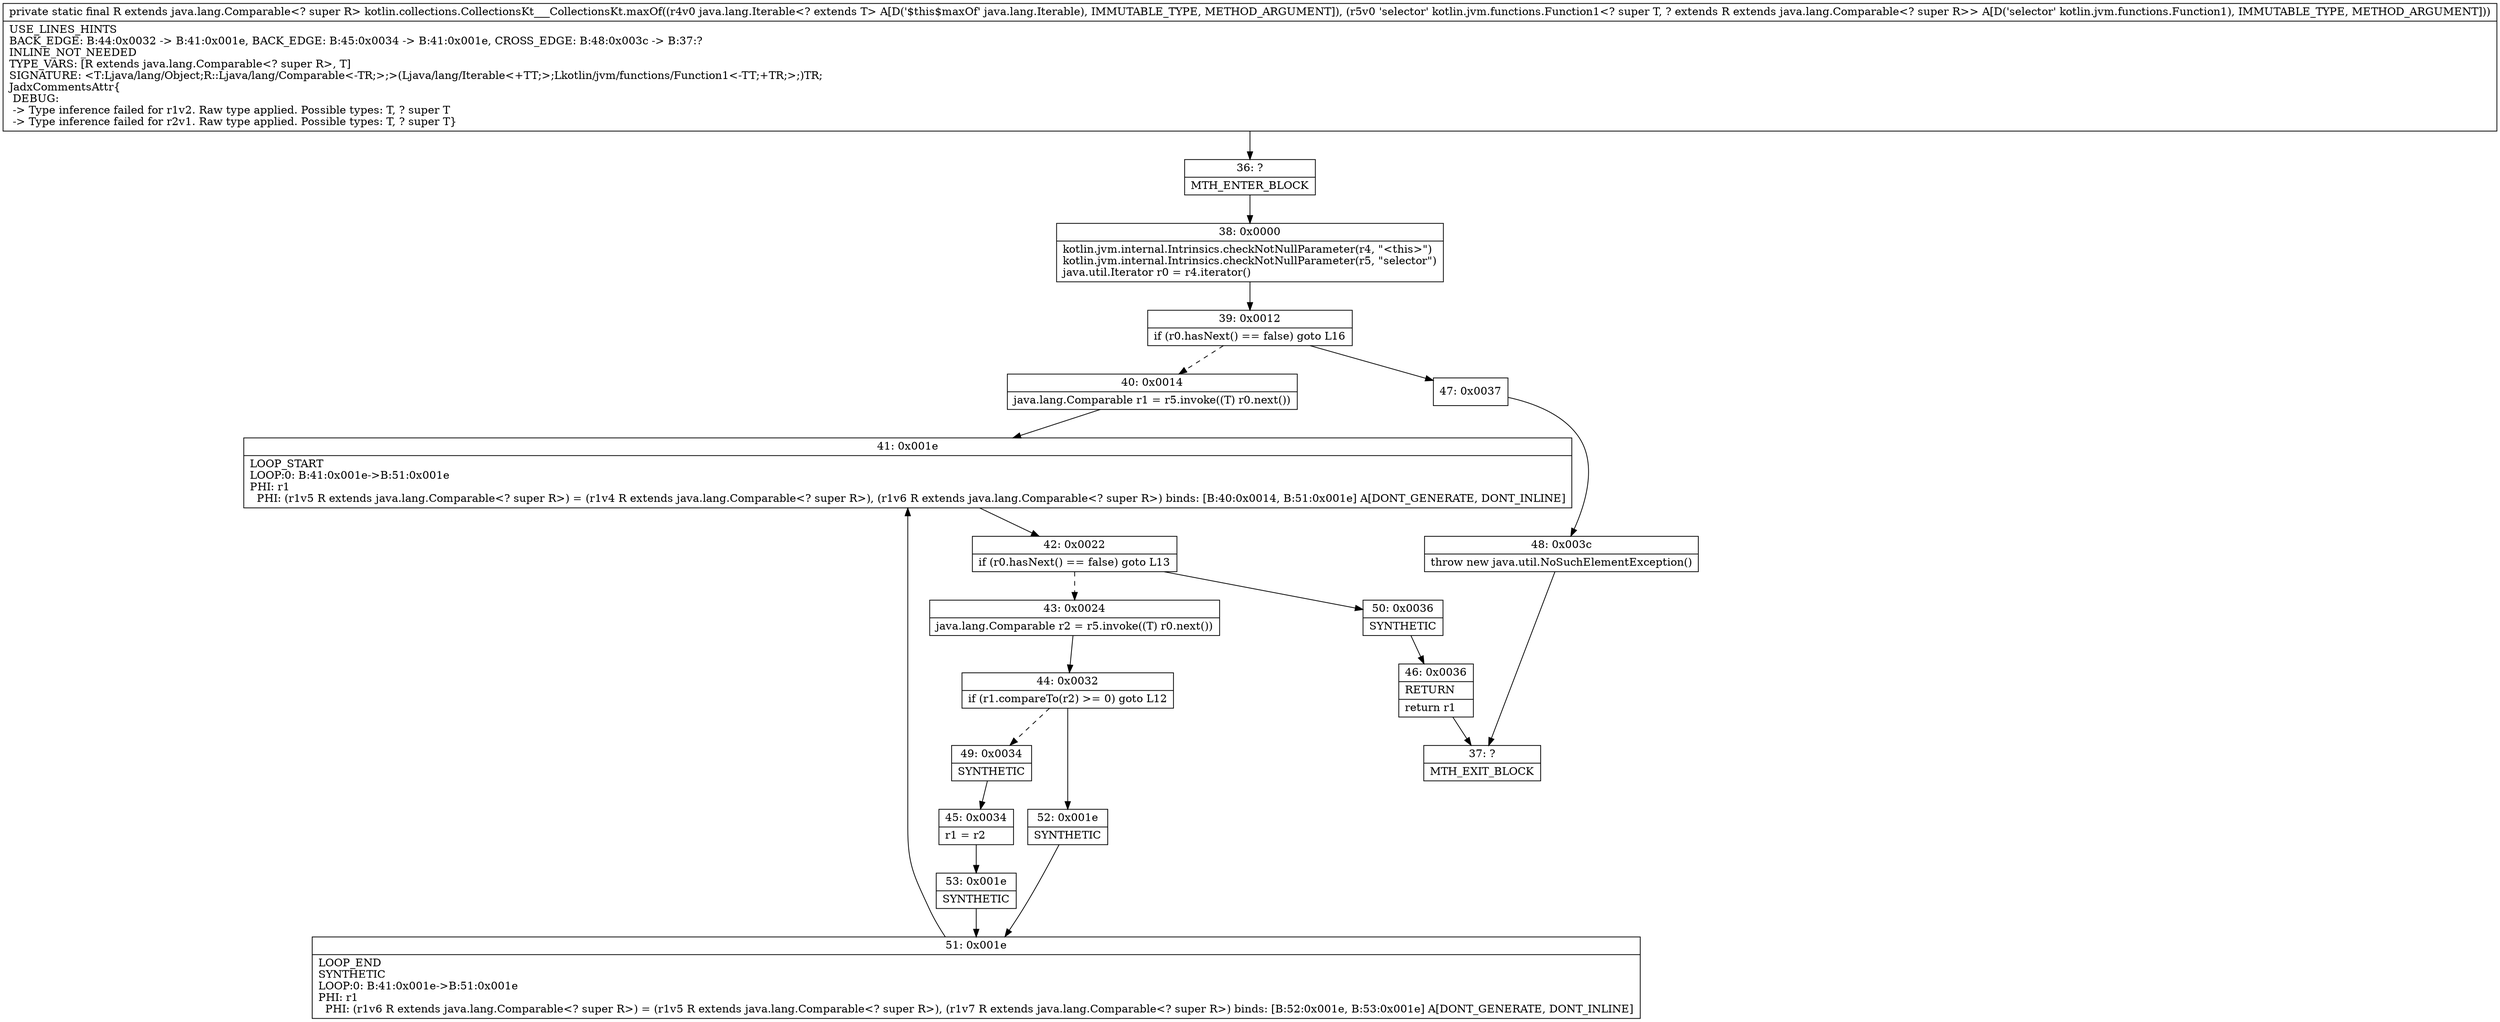 digraph "CFG forkotlin.collections.CollectionsKt___CollectionsKt.maxOf(Ljava\/lang\/Iterable;Lkotlin\/jvm\/functions\/Function1;)Ljava\/lang\/Comparable;" {
Node_36 [shape=record,label="{36\:\ ?|MTH_ENTER_BLOCK\l}"];
Node_38 [shape=record,label="{38\:\ 0x0000|kotlin.jvm.internal.Intrinsics.checkNotNullParameter(r4, \"\<this\>\")\lkotlin.jvm.internal.Intrinsics.checkNotNullParameter(r5, \"selector\")\ljava.util.Iterator r0 = r4.iterator()\l}"];
Node_39 [shape=record,label="{39\:\ 0x0012|if (r0.hasNext() == false) goto L16\l}"];
Node_40 [shape=record,label="{40\:\ 0x0014|java.lang.Comparable r1 = r5.invoke((T) r0.next())\l}"];
Node_41 [shape=record,label="{41\:\ 0x001e|LOOP_START\lLOOP:0: B:41:0x001e\-\>B:51:0x001e\lPHI: r1 \l  PHI: (r1v5 R extends java.lang.Comparable\<? super R\>) = (r1v4 R extends java.lang.Comparable\<? super R\>), (r1v6 R extends java.lang.Comparable\<? super R\>) binds: [B:40:0x0014, B:51:0x001e] A[DONT_GENERATE, DONT_INLINE]\l}"];
Node_42 [shape=record,label="{42\:\ 0x0022|if (r0.hasNext() == false) goto L13\l}"];
Node_43 [shape=record,label="{43\:\ 0x0024|java.lang.Comparable r2 = r5.invoke((T) r0.next())\l}"];
Node_44 [shape=record,label="{44\:\ 0x0032|if (r1.compareTo(r2) \>= 0) goto L12\l}"];
Node_49 [shape=record,label="{49\:\ 0x0034|SYNTHETIC\l}"];
Node_45 [shape=record,label="{45\:\ 0x0034|r1 = r2\l}"];
Node_53 [shape=record,label="{53\:\ 0x001e|SYNTHETIC\l}"];
Node_51 [shape=record,label="{51\:\ 0x001e|LOOP_END\lSYNTHETIC\lLOOP:0: B:41:0x001e\-\>B:51:0x001e\lPHI: r1 \l  PHI: (r1v6 R extends java.lang.Comparable\<? super R\>) = (r1v5 R extends java.lang.Comparable\<? super R\>), (r1v7 R extends java.lang.Comparable\<? super R\>) binds: [B:52:0x001e, B:53:0x001e] A[DONT_GENERATE, DONT_INLINE]\l}"];
Node_52 [shape=record,label="{52\:\ 0x001e|SYNTHETIC\l}"];
Node_50 [shape=record,label="{50\:\ 0x0036|SYNTHETIC\l}"];
Node_46 [shape=record,label="{46\:\ 0x0036|RETURN\l|return r1\l}"];
Node_37 [shape=record,label="{37\:\ ?|MTH_EXIT_BLOCK\l}"];
Node_47 [shape=record,label="{47\:\ 0x0037}"];
Node_48 [shape=record,label="{48\:\ 0x003c|throw new java.util.NoSuchElementException()\l}"];
MethodNode[shape=record,label="{private static final R extends java.lang.Comparable\<? super R\> kotlin.collections.CollectionsKt___CollectionsKt.maxOf((r4v0 java.lang.Iterable\<? extends T\> A[D('$this$maxOf' java.lang.Iterable), IMMUTABLE_TYPE, METHOD_ARGUMENT]), (r5v0 'selector' kotlin.jvm.functions.Function1\<? super T, ? extends R extends java.lang.Comparable\<? super R\>\> A[D('selector' kotlin.jvm.functions.Function1), IMMUTABLE_TYPE, METHOD_ARGUMENT]))  | USE_LINES_HINTS\lBACK_EDGE: B:44:0x0032 \-\> B:41:0x001e, BACK_EDGE: B:45:0x0034 \-\> B:41:0x001e, CROSS_EDGE: B:48:0x003c \-\> B:37:?\lINLINE_NOT_NEEDED\lTYPE_VARS: [R extends java.lang.Comparable\<? super R\>, T]\lSIGNATURE: \<T:Ljava\/lang\/Object;R::Ljava\/lang\/Comparable\<\-TR;\>;\>(Ljava\/lang\/Iterable\<+TT;\>;Lkotlin\/jvm\/functions\/Function1\<\-TT;+TR;\>;)TR;\lJadxCommentsAttr\{\l DEBUG: \l \-\> Type inference failed for r1v2. Raw type applied. Possible types: T, ? super T\l \-\> Type inference failed for r2v1. Raw type applied. Possible types: T, ? super T\}\l}"];
MethodNode -> Node_36;Node_36 -> Node_38;
Node_38 -> Node_39;
Node_39 -> Node_40[style=dashed];
Node_39 -> Node_47;
Node_40 -> Node_41;
Node_41 -> Node_42;
Node_42 -> Node_43[style=dashed];
Node_42 -> Node_50;
Node_43 -> Node_44;
Node_44 -> Node_49[style=dashed];
Node_44 -> Node_52;
Node_49 -> Node_45;
Node_45 -> Node_53;
Node_53 -> Node_51;
Node_51 -> Node_41;
Node_52 -> Node_51;
Node_50 -> Node_46;
Node_46 -> Node_37;
Node_47 -> Node_48;
Node_48 -> Node_37;
}

